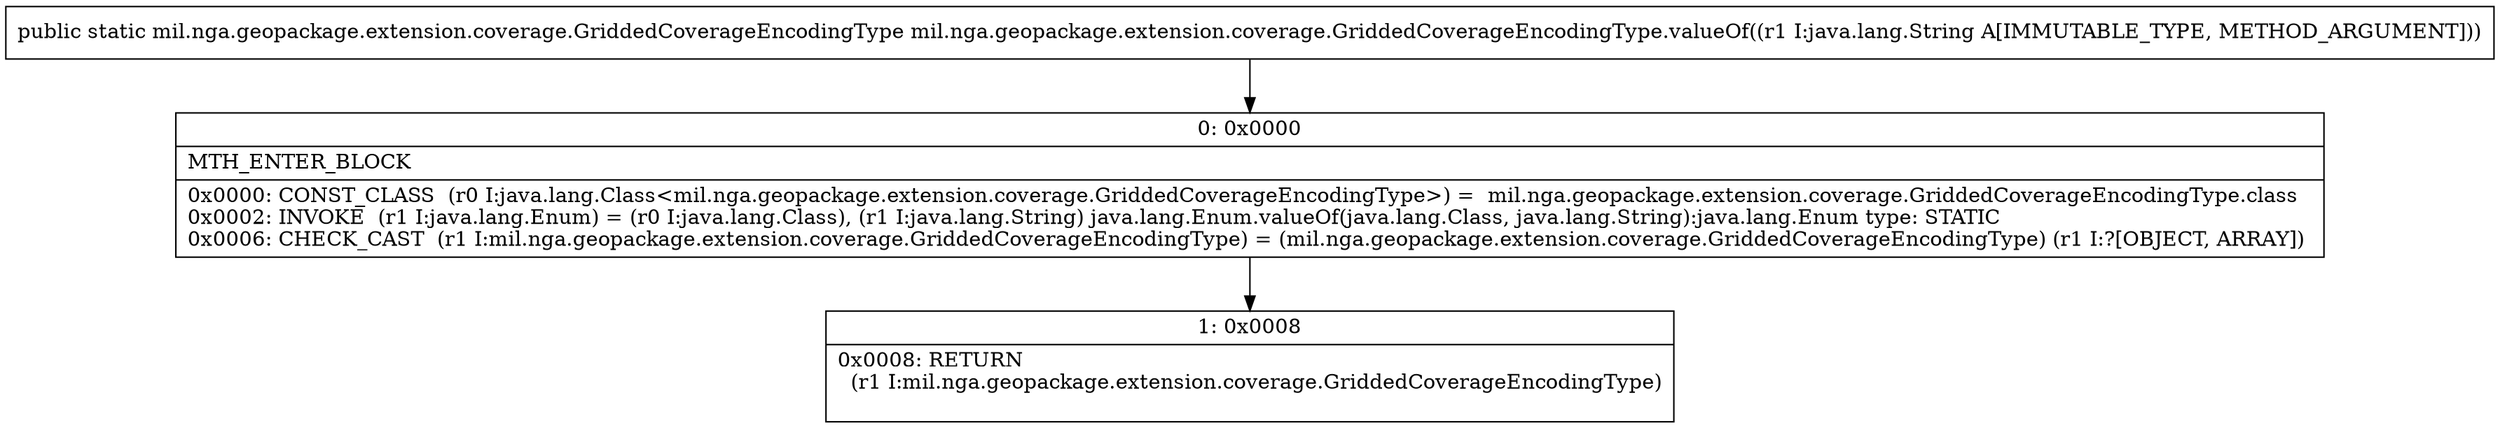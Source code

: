 digraph "CFG formil.nga.geopackage.extension.coverage.GriddedCoverageEncodingType.valueOf(Ljava\/lang\/String;)Lmil\/nga\/geopackage\/extension\/coverage\/GriddedCoverageEncodingType;" {
Node_0 [shape=record,label="{0\:\ 0x0000|MTH_ENTER_BLOCK\l|0x0000: CONST_CLASS  (r0 I:java.lang.Class\<mil.nga.geopackage.extension.coverage.GriddedCoverageEncodingType\>) =  mil.nga.geopackage.extension.coverage.GriddedCoverageEncodingType.class \l0x0002: INVOKE  (r1 I:java.lang.Enum) = (r0 I:java.lang.Class), (r1 I:java.lang.String) java.lang.Enum.valueOf(java.lang.Class, java.lang.String):java.lang.Enum type: STATIC \l0x0006: CHECK_CAST  (r1 I:mil.nga.geopackage.extension.coverage.GriddedCoverageEncodingType) = (mil.nga.geopackage.extension.coverage.GriddedCoverageEncodingType) (r1 I:?[OBJECT, ARRAY]) \l}"];
Node_1 [shape=record,label="{1\:\ 0x0008|0x0008: RETURN  \l  (r1 I:mil.nga.geopackage.extension.coverage.GriddedCoverageEncodingType)\l \l}"];
MethodNode[shape=record,label="{public static mil.nga.geopackage.extension.coverage.GriddedCoverageEncodingType mil.nga.geopackage.extension.coverage.GriddedCoverageEncodingType.valueOf((r1 I:java.lang.String A[IMMUTABLE_TYPE, METHOD_ARGUMENT])) }"];
MethodNode -> Node_0;
Node_0 -> Node_1;
}

